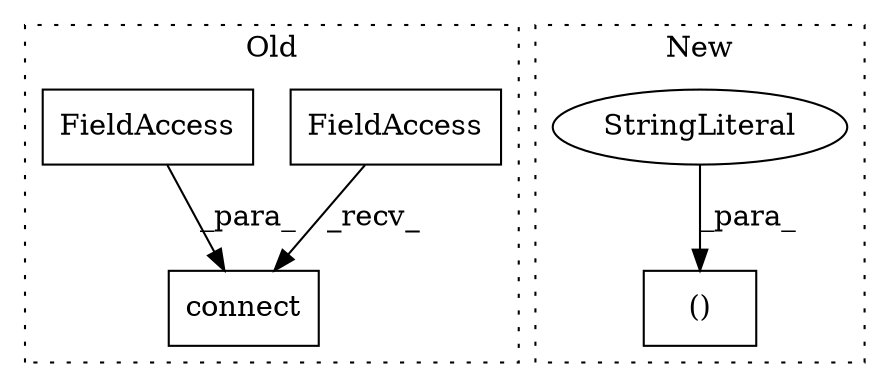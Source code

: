 digraph G {
subgraph cluster0 {
1 [label="connect" a="32" s="2742,2768" l="8,1" shape="box"];
3 [label="FieldAccess" a="22" s="2719" l="22" shape="box"];
4 [label="FieldAccess" a="22" s="2750" l="18" shape="box"];
label = "Old";
style="dotted";
}
subgraph cluster1 {
2 [label="()" a="106" s="2656" l="145" shape="box"];
5 [label="StringLiteral" a="45" s="2683" l="18" shape="ellipse"];
label = "New";
style="dotted";
}
3 -> 1 [label="_recv_"];
4 -> 1 [label="_para_"];
5 -> 2 [label="_para_"];
}